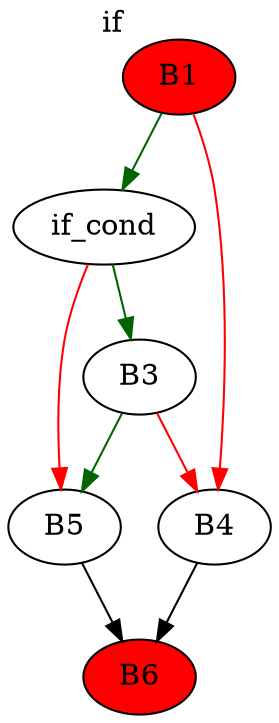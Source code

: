 strict digraph f {
	// Node definitions.
	B1 [
		entry=true
		fillcolor=red
		style=filled
		xlabel="if"
	];
	if_cond;
	B3;
	B4;
	B5;
	B6 [
		fillcolor=red
		style=filled
	];

	// Edge definitions.
	B1 -> if_cond [
		color=darkgreen
		cond=true
	];
	B1 -> B4 [
		color=red
		cond=false
	];
	if_cond -> B3 [
		color=darkgreen
		cond=true
	];
	if_cond -> B5 [
		color=red
		cond=false
	];
	B3 -> B4 [
		color=red
		cond=false
	];
	B3 -> B5 [
		color=darkgreen
		cond=true
	];
	B4 -> B6;
	B5 -> B6;
}